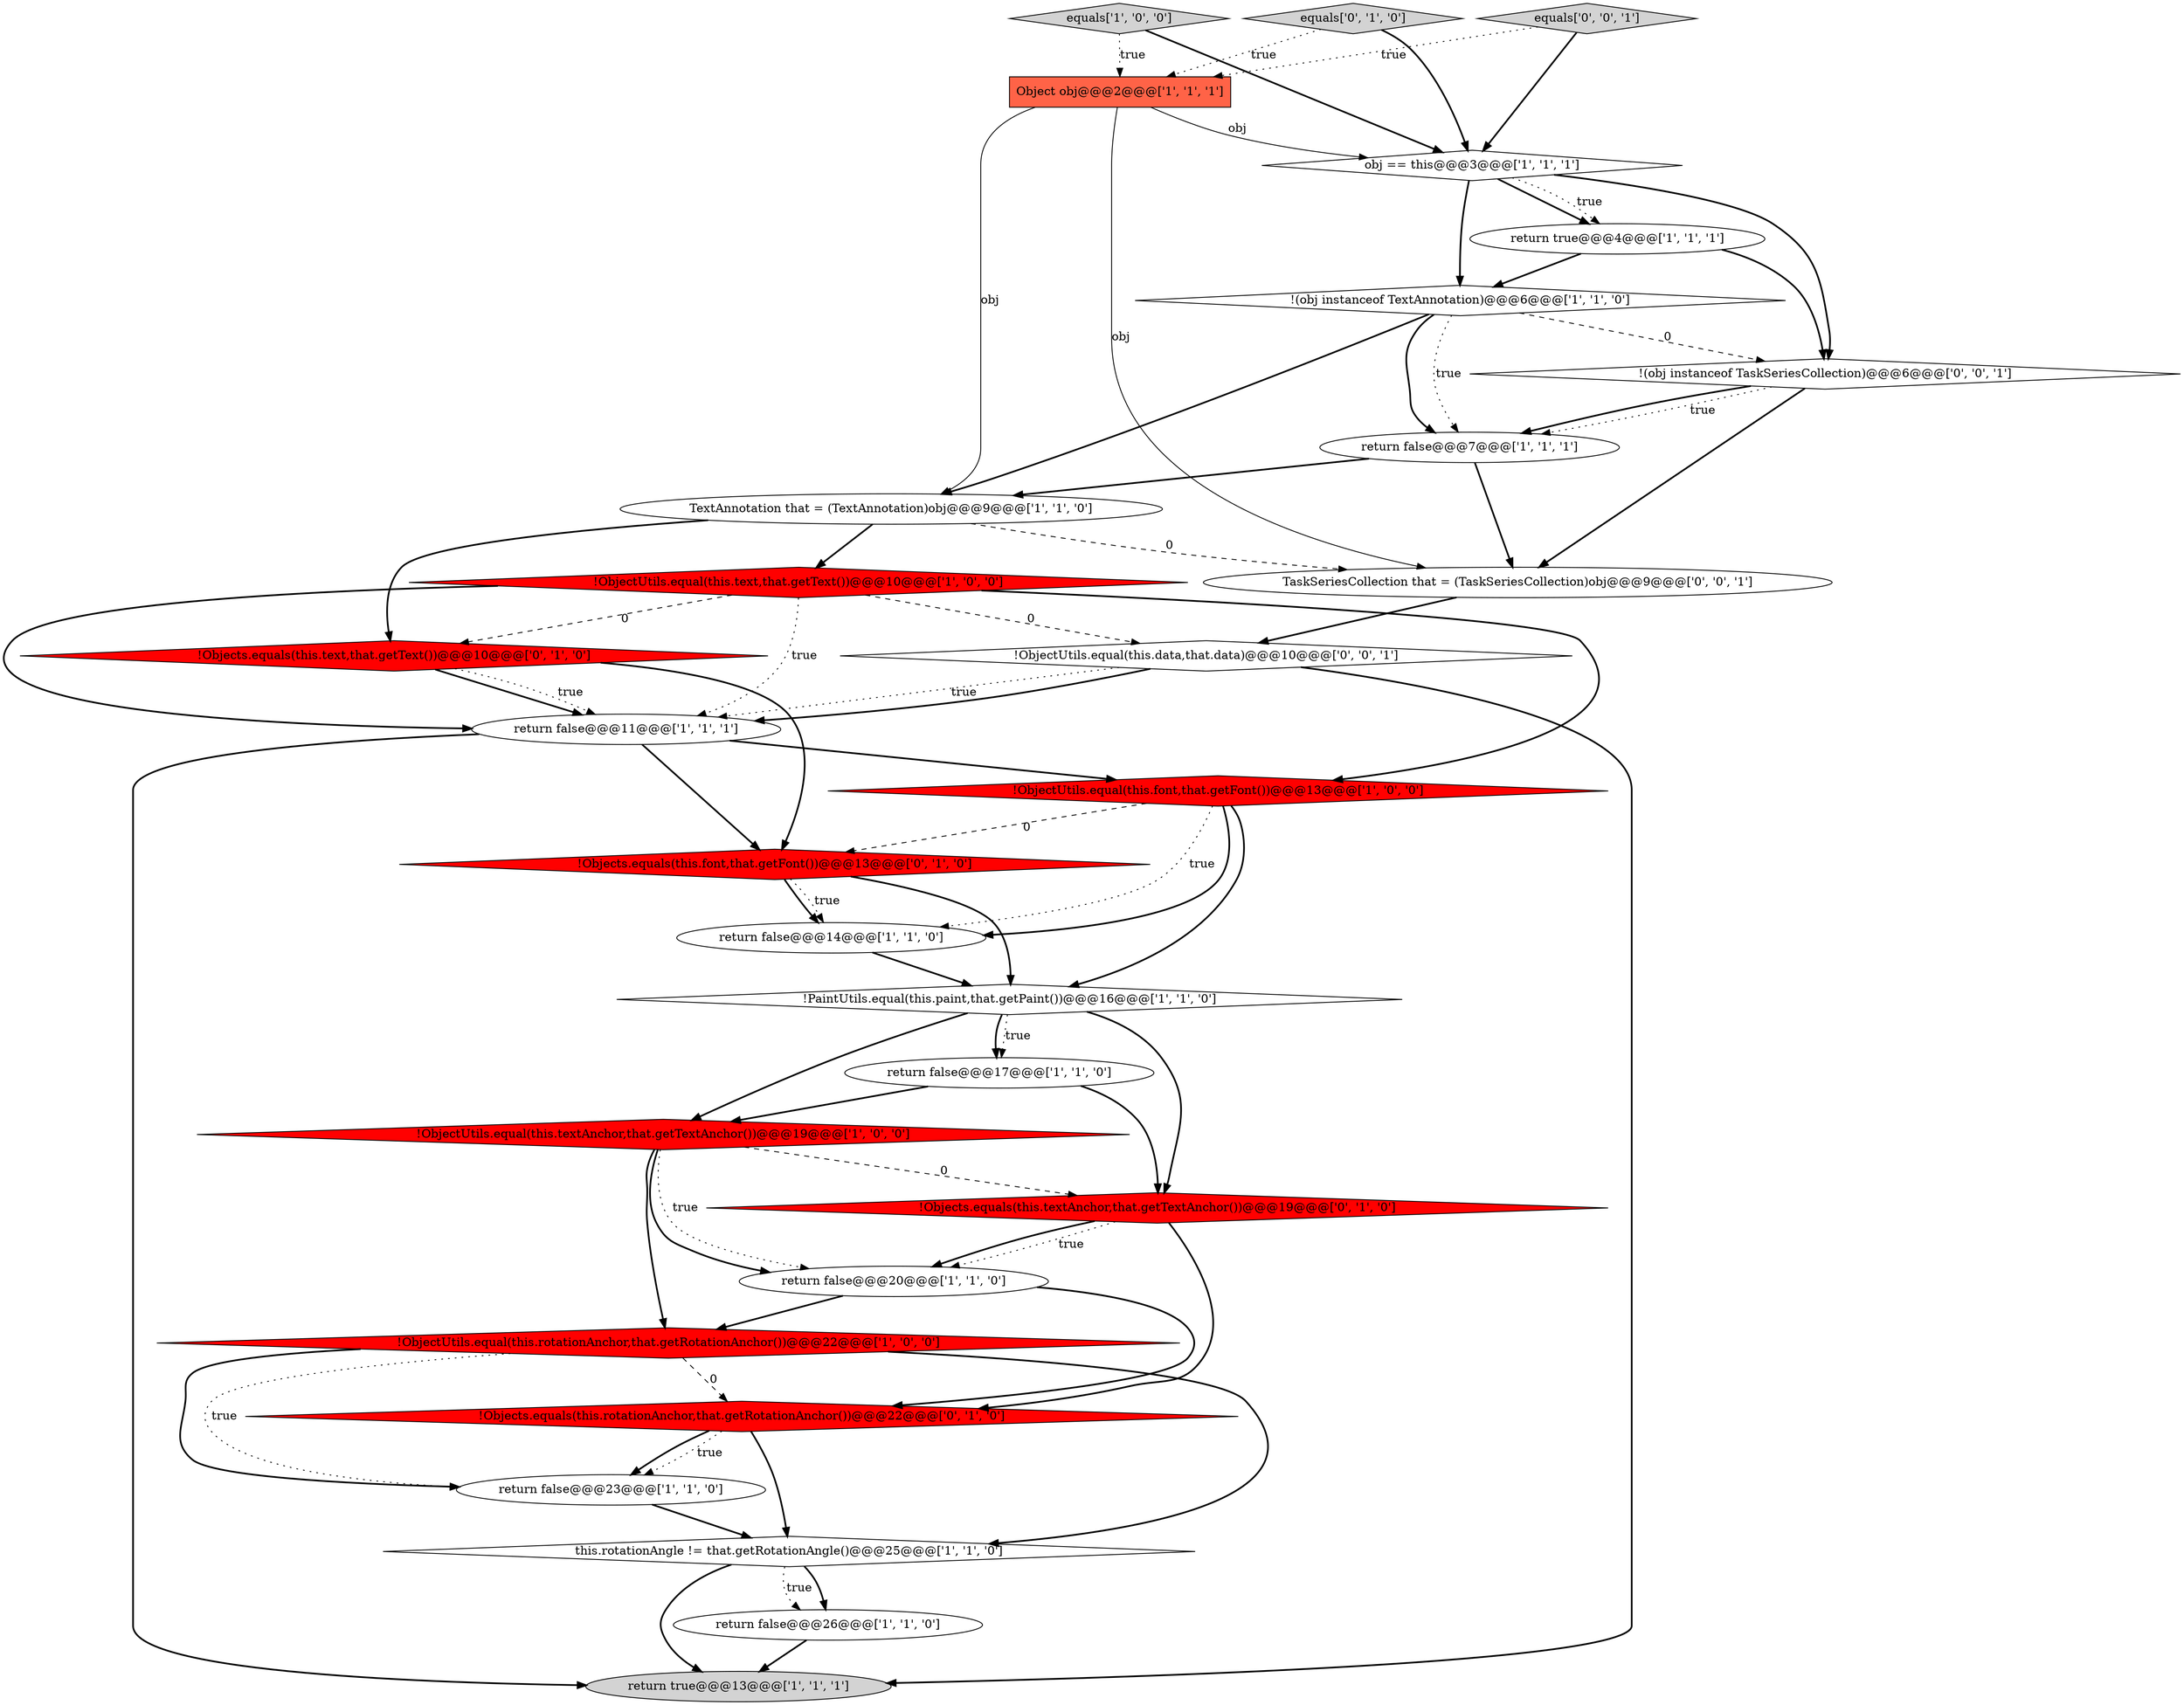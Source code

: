 digraph {
10 [style = filled, label = "equals['1', '0', '0']", fillcolor = lightgray, shape = diamond image = "AAA0AAABBB1BBB"];
16 [style = filled, label = "Object obj@@@2@@@['1', '1', '1']", fillcolor = tomato, shape = box image = "AAA0AAABBB1BBB"];
22 [style = filled, label = "!Objects.equals(this.text,that.getText())@@@10@@@['0', '1', '0']", fillcolor = red, shape = diamond image = "AAA1AAABBB2BBB"];
21 [style = filled, label = "!Objects.equals(this.font,that.getFont())@@@13@@@['0', '1', '0']", fillcolor = red, shape = diamond image = "AAA1AAABBB2BBB"];
2 [style = filled, label = "return false@@@11@@@['1', '1', '1']", fillcolor = white, shape = ellipse image = "AAA0AAABBB1BBB"];
24 [style = filled, label = "!Objects.equals(this.rotationAnchor,that.getRotationAnchor())@@@22@@@['0', '1', '0']", fillcolor = red, shape = diamond image = "AAA1AAABBB2BBB"];
1 [style = filled, label = "return false@@@7@@@['1', '1', '1']", fillcolor = white, shape = ellipse image = "AAA0AAABBB1BBB"];
6 [style = filled, label = "return true@@@4@@@['1', '1', '1']", fillcolor = white, shape = ellipse image = "AAA0AAABBB1BBB"];
7 [style = filled, label = "!ObjectUtils.equal(this.rotationAnchor,that.getRotationAnchor())@@@22@@@['1', '0', '0']", fillcolor = red, shape = diamond image = "AAA1AAABBB1BBB"];
11 [style = filled, label = "!ObjectUtils.equal(this.font,that.getFont())@@@13@@@['1', '0', '0']", fillcolor = red, shape = diamond image = "AAA1AAABBB1BBB"];
12 [style = filled, label = "return false@@@20@@@['1', '1', '0']", fillcolor = white, shape = ellipse image = "AAA0AAABBB1BBB"];
19 [style = filled, label = "!ObjectUtils.equal(this.text,that.getText())@@@10@@@['1', '0', '0']", fillcolor = red, shape = diamond image = "AAA1AAABBB1BBB"];
3 [style = filled, label = "!PaintUtils.equal(this.paint,that.getPaint())@@@16@@@['1', '1', '0']", fillcolor = white, shape = diamond image = "AAA0AAABBB1BBB"];
9 [style = filled, label = "return false@@@26@@@['1', '1', '0']", fillcolor = white, shape = ellipse image = "AAA0AAABBB1BBB"];
15 [style = filled, label = "!ObjectUtils.equal(this.textAnchor,that.getTextAnchor())@@@19@@@['1', '0', '0']", fillcolor = red, shape = diamond image = "AAA1AAABBB1BBB"];
18 [style = filled, label = "return false@@@17@@@['1', '1', '0']", fillcolor = white, shape = ellipse image = "AAA0AAABBB1BBB"];
8 [style = filled, label = "obj == this@@@3@@@['1', '1', '1']", fillcolor = white, shape = diamond image = "AAA0AAABBB1BBB"];
25 [style = filled, label = "!(obj instanceof TaskSeriesCollection)@@@6@@@['0', '0', '1']", fillcolor = white, shape = diamond image = "AAA0AAABBB3BBB"];
20 [style = filled, label = "equals['0', '1', '0']", fillcolor = lightgray, shape = diamond image = "AAA0AAABBB2BBB"];
14 [style = filled, label = "!(obj instanceof TextAnnotation)@@@6@@@['1', '1', '0']", fillcolor = white, shape = diamond image = "AAA0AAABBB1BBB"];
28 [style = filled, label = "!ObjectUtils.equal(this.data,that.data)@@@10@@@['0', '0', '1']", fillcolor = white, shape = diamond image = "AAA0AAABBB3BBB"];
5 [style = filled, label = "return false@@@14@@@['1', '1', '0']", fillcolor = white, shape = ellipse image = "AAA0AAABBB1BBB"];
27 [style = filled, label = "TaskSeriesCollection that = (TaskSeriesCollection)obj@@@9@@@['0', '0', '1']", fillcolor = white, shape = ellipse image = "AAA0AAABBB3BBB"];
26 [style = filled, label = "equals['0', '0', '1']", fillcolor = lightgray, shape = diamond image = "AAA0AAABBB3BBB"];
4 [style = filled, label = "return true@@@13@@@['1', '1', '1']", fillcolor = lightgray, shape = ellipse image = "AAA0AAABBB1BBB"];
0 [style = filled, label = "this.rotationAngle != that.getRotationAngle()@@@25@@@['1', '1', '0']", fillcolor = white, shape = diamond image = "AAA0AAABBB1BBB"];
13 [style = filled, label = "return false@@@23@@@['1', '1', '0']", fillcolor = white, shape = ellipse image = "AAA0AAABBB1BBB"];
23 [style = filled, label = "!Objects.equals(this.textAnchor,that.getTextAnchor())@@@19@@@['0', '1', '0']", fillcolor = red, shape = diamond image = "AAA1AAABBB2BBB"];
17 [style = filled, label = "TextAnnotation that = (TextAnnotation)obj@@@9@@@['1', '1', '0']", fillcolor = white, shape = ellipse image = "AAA0AAABBB1BBB"];
7->13 [style = bold, label=""];
5->3 [style = bold, label=""];
0->9 [style = bold, label=""];
25->1 [style = bold, label=""];
15->23 [style = dashed, label="0"];
22->2 [style = bold, label=""];
15->7 [style = bold, label=""];
18->23 [style = bold, label=""];
14->25 [style = dashed, label="0"];
19->2 [style = dotted, label="true"];
24->0 [style = bold, label=""];
6->25 [style = bold, label=""];
7->13 [style = dotted, label="true"];
9->4 [style = bold, label=""];
27->28 [style = bold, label=""];
18->15 [style = bold, label=""];
1->27 [style = bold, label=""];
28->2 [style = dotted, label="true"];
22->21 [style = bold, label=""];
8->14 [style = bold, label=""];
14->17 [style = bold, label=""];
19->11 [style = bold, label=""];
11->5 [style = dotted, label="true"];
8->6 [style = bold, label=""];
3->15 [style = bold, label=""];
19->2 [style = bold, label=""];
7->0 [style = bold, label=""];
12->24 [style = bold, label=""];
24->13 [style = bold, label=""];
26->8 [style = bold, label=""];
17->22 [style = bold, label=""];
21->3 [style = bold, label=""];
17->27 [style = dashed, label="0"];
2->4 [style = bold, label=""];
17->19 [style = bold, label=""];
12->7 [style = bold, label=""];
14->1 [style = bold, label=""];
1->17 [style = bold, label=""];
22->2 [style = dotted, label="true"];
3->18 [style = bold, label=""];
6->14 [style = bold, label=""];
25->27 [style = bold, label=""];
21->5 [style = bold, label=""];
16->17 [style = solid, label="obj"];
11->5 [style = bold, label=""];
3->23 [style = bold, label=""];
23->24 [style = bold, label=""];
20->8 [style = bold, label=""];
28->2 [style = bold, label=""];
28->4 [style = bold, label=""];
8->6 [style = dotted, label="true"];
10->8 [style = bold, label=""];
11->3 [style = bold, label=""];
0->4 [style = bold, label=""];
2->21 [style = bold, label=""];
7->24 [style = dashed, label="0"];
3->18 [style = dotted, label="true"];
16->8 [style = solid, label="obj"];
19->22 [style = dashed, label="0"];
15->12 [style = dotted, label="true"];
21->5 [style = dotted, label="true"];
26->16 [style = dotted, label="true"];
15->12 [style = bold, label=""];
23->12 [style = bold, label=""];
14->1 [style = dotted, label="true"];
16->27 [style = solid, label="obj"];
23->12 [style = dotted, label="true"];
11->21 [style = dashed, label="0"];
10->16 [style = dotted, label="true"];
0->9 [style = dotted, label="true"];
8->25 [style = bold, label=""];
2->11 [style = bold, label=""];
19->28 [style = dashed, label="0"];
20->16 [style = dotted, label="true"];
13->0 [style = bold, label=""];
25->1 [style = dotted, label="true"];
24->13 [style = dotted, label="true"];
}
